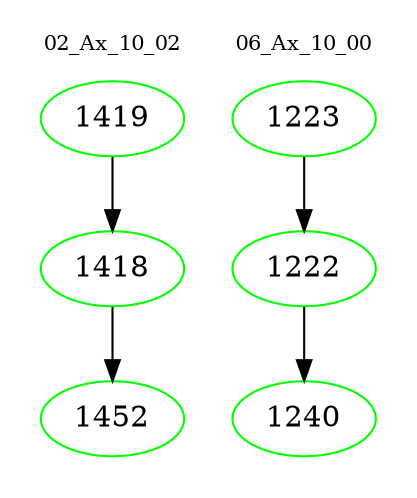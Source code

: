 digraph{
subgraph cluster_0 {
color = white
label = "02_Ax_10_02";
fontsize=10;
T0_1419 [label="1419", color="green"]
T0_1419 -> T0_1418 [color="black"]
T0_1418 [label="1418", color="green"]
T0_1418 -> T0_1452 [color="black"]
T0_1452 [label="1452", color="green"]
}
subgraph cluster_1 {
color = white
label = "06_Ax_10_00";
fontsize=10;
T1_1223 [label="1223", color="green"]
T1_1223 -> T1_1222 [color="black"]
T1_1222 [label="1222", color="green"]
T1_1222 -> T1_1240 [color="black"]
T1_1240 [label="1240", color="green"]
}
}
